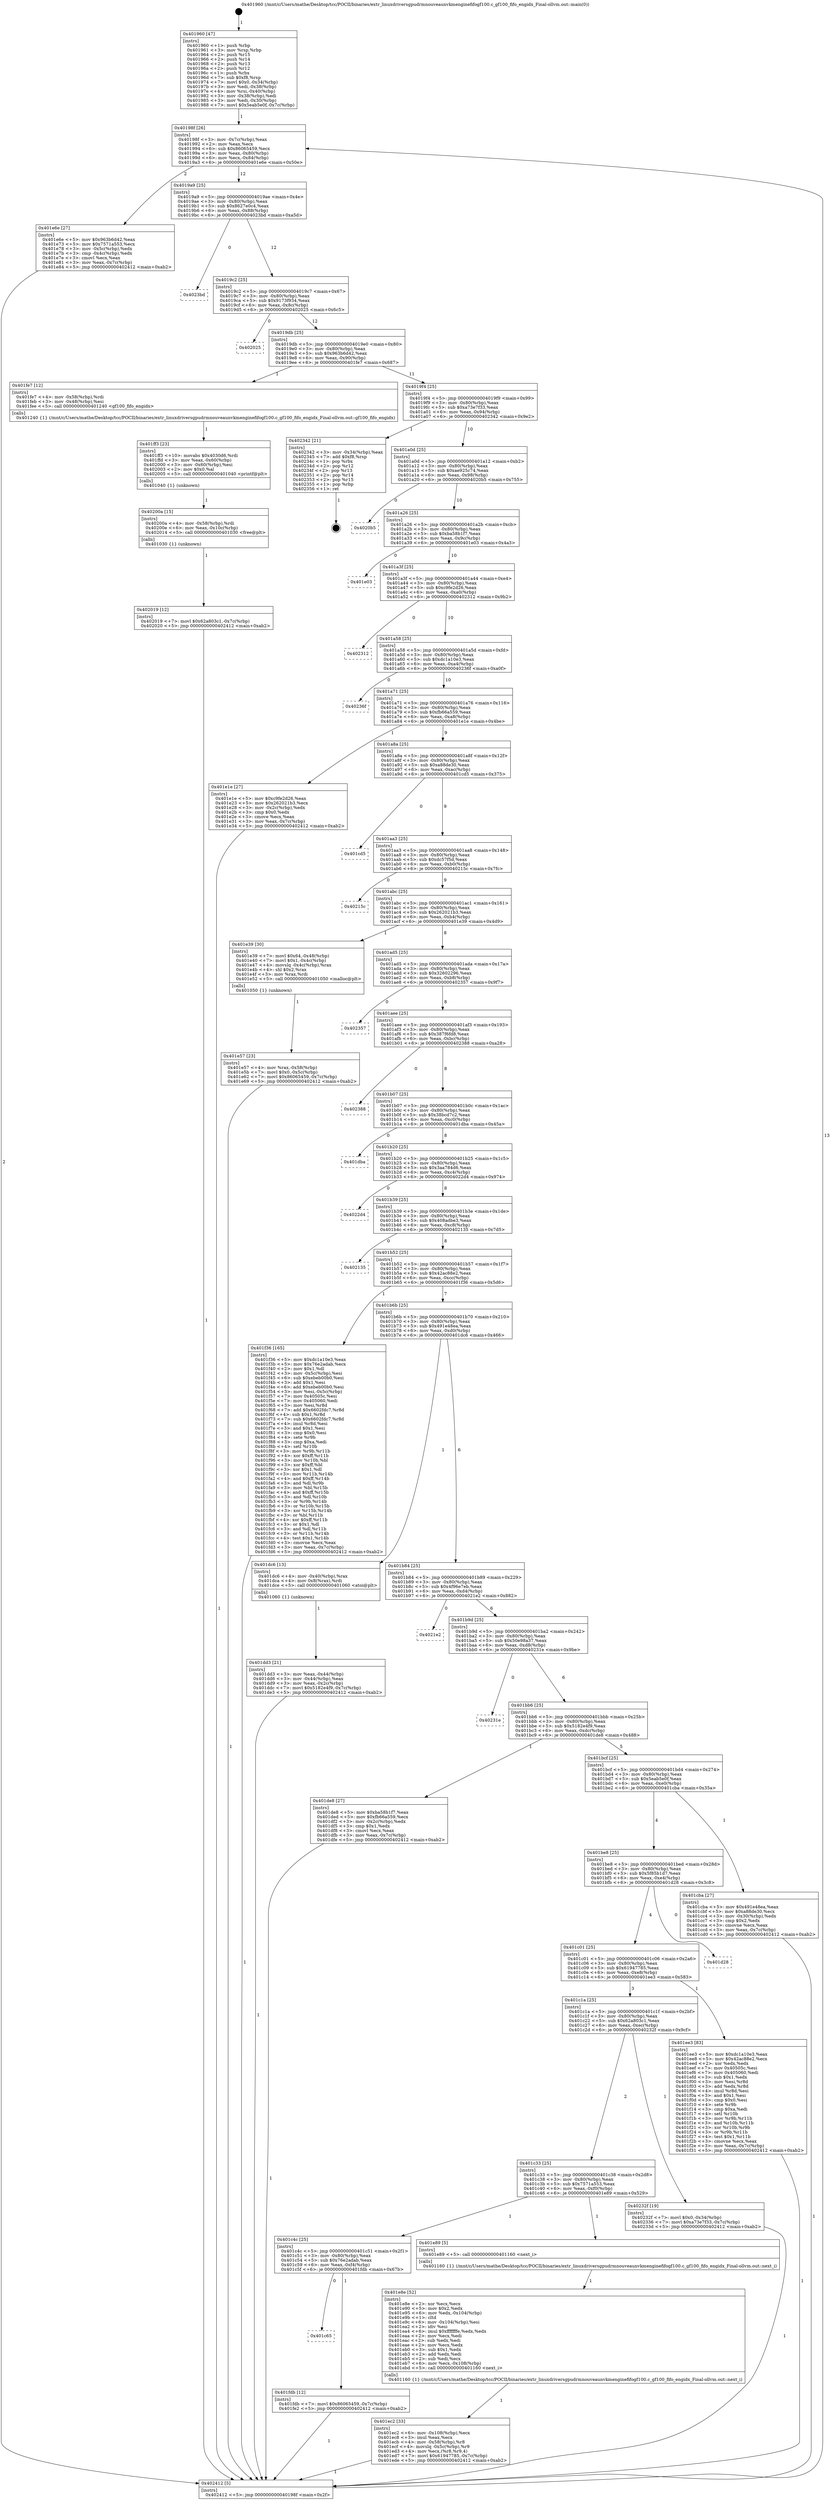 digraph "0x401960" {
  label = "0x401960 (/mnt/c/Users/mathe/Desktop/tcc/POCII/binaries/extr_linuxdriversgpudrmnouveaunvkmenginefifogf100.c_gf100_fifo_engidx_Final-ollvm.out::main(0))"
  labelloc = "t"
  node[shape=record]

  Entry [label="",width=0.3,height=0.3,shape=circle,fillcolor=black,style=filled]
  "0x40198f" [label="{
     0x40198f [26]\l
     | [instrs]\l
     &nbsp;&nbsp;0x40198f \<+3\>: mov -0x7c(%rbp),%eax\l
     &nbsp;&nbsp;0x401992 \<+2\>: mov %eax,%ecx\l
     &nbsp;&nbsp;0x401994 \<+6\>: sub $0x86065459,%ecx\l
     &nbsp;&nbsp;0x40199a \<+3\>: mov %eax,-0x80(%rbp)\l
     &nbsp;&nbsp;0x40199d \<+6\>: mov %ecx,-0x84(%rbp)\l
     &nbsp;&nbsp;0x4019a3 \<+6\>: je 0000000000401e6e \<main+0x50e\>\l
  }"]
  "0x401e6e" [label="{
     0x401e6e [27]\l
     | [instrs]\l
     &nbsp;&nbsp;0x401e6e \<+5\>: mov $0x963b6d42,%eax\l
     &nbsp;&nbsp;0x401e73 \<+5\>: mov $0x7571a553,%ecx\l
     &nbsp;&nbsp;0x401e78 \<+3\>: mov -0x5c(%rbp),%edx\l
     &nbsp;&nbsp;0x401e7b \<+3\>: cmp -0x4c(%rbp),%edx\l
     &nbsp;&nbsp;0x401e7e \<+3\>: cmovl %ecx,%eax\l
     &nbsp;&nbsp;0x401e81 \<+3\>: mov %eax,-0x7c(%rbp)\l
     &nbsp;&nbsp;0x401e84 \<+5\>: jmp 0000000000402412 \<main+0xab2\>\l
  }"]
  "0x4019a9" [label="{
     0x4019a9 [25]\l
     | [instrs]\l
     &nbsp;&nbsp;0x4019a9 \<+5\>: jmp 00000000004019ae \<main+0x4e\>\l
     &nbsp;&nbsp;0x4019ae \<+3\>: mov -0x80(%rbp),%eax\l
     &nbsp;&nbsp;0x4019b1 \<+5\>: sub $0x8627e0c4,%eax\l
     &nbsp;&nbsp;0x4019b6 \<+6\>: mov %eax,-0x88(%rbp)\l
     &nbsp;&nbsp;0x4019bc \<+6\>: je 00000000004023bd \<main+0xa5d\>\l
  }"]
  Exit [label="",width=0.3,height=0.3,shape=circle,fillcolor=black,style=filled,peripheries=2]
  "0x4023bd" [label="{
     0x4023bd\l
  }", style=dashed]
  "0x4019c2" [label="{
     0x4019c2 [25]\l
     | [instrs]\l
     &nbsp;&nbsp;0x4019c2 \<+5\>: jmp 00000000004019c7 \<main+0x67\>\l
     &nbsp;&nbsp;0x4019c7 \<+3\>: mov -0x80(%rbp),%eax\l
     &nbsp;&nbsp;0x4019ca \<+5\>: sub $0x9173f934,%eax\l
     &nbsp;&nbsp;0x4019cf \<+6\>: mov %eax,-0x8c(%rbp)\l
     &nbsp;&nbsp;0x4019d5 \<+6\>: je 0000000000402025 \<main+0x6c5\>\l
  }"]
  "0x402019" [label="{
     0x402019 [12]\l
     | [instrs]\l
     &nbsp;&nbsp;0x402019 \<+7\>: movl $0x62a803c1,-0x7c(%rbp)\l
     &nbsp;&nbsp;0x402020 \<+5\>: jmp 0000000000402412 \<main+0xab2\>\l
  }"]
  "0x402025" [label="{
     0x402025\l
  }", style=dashed]
  "0x4019db" [label="{
     0x4019db [25]\l
     | [instrs]\l
     &nbsp;&nbsp;0x4019db \<+5\>: jmp 00000000004019e0 \<main+0x80\>\l
     &nbsp;&nbsp;0x4019e0 \<+3\>: mov -0x80(%rbp),%eax\l
     &nbsp;&nbsp;0x4019e3 \<+5\>: sub $0x963b6d42,%eax\l
     &nbsp;&nbsp;0x4019e8 \<+6\>: mov %eax,-0x90(%rbp)\l
     &nbsp;&nbsp;0x4019ee \<+6\>: je 0000000000401fe7 \<main+0x687\>\l
  }"]
  "0x40200a" [label="{
     0x40200a [15]\l
     | [instrs]\l
     &nbsp;&nbsp;0x40200a \<+4\>: mov -0x58(%rbp),%rdi\l
     &nbsp;&nbsp;0x40200e \<+6\>: mov %eax,-0x10c(%rbp)\l
     &nbsp;&nbsp;0x402014 \<+5\>: call 0000000000401030 \<free@plt\>\l
     | [calls]\l
     &nbsp;&nbsp;0x401030 \{1\} (unknown)\l
  }"]
  "0x401fe7" [label="{
     0x401fe7 [12]\l
     | [instrs]\l
     &nbsp;&nbsp;0x401fe7 \<+4\>: mov -0x58(%rbp),%rdi\l
     &nbsp;&nbsp;0x401feb \<+3\>: mov -0x48(%rbp),%esi\l
     &nbsp;&nbsp;0x401fee \<+5\>: call 0000000000401240 \<gf100_fifo_engidx\>\l
     | [calls]\l
     &nbsp;&nbsp;0x401240 \{1\} (/mnt/c/Users/mathe/Desktop/tcc/POCII/binaries/extr_linuxdriversgpudrmnouveaunvkmenginefifogf100.c_gf100_fifo_engidx_Final-ollvm.out::gf100_fifo_engidx)\l
  }"]
  "0x4019f4" [label="{
     0x4019f4 [25]\l
     | [instrs]\l
     &nbsp;&nbsp;0x4019f4 \<+5\>: jmp 00000000004019f9 \<main+0x99\>\l
     &nbsp;&nbsp;0x4019f9 \<+3\>: mov -0x80(%rbp),%eax\l
     &nbsp;&nbsp;0x4019fc \<+5\>: sub $0xa73e7f33,%eax\l
     &nbsp;&nbsp;0x401a01 \<+6\>: mov %eax,-0x94(%rbp)\l
     &nbsp;&nbsp;0x401a07 \<+6\>: je 0000000000402342 \<main+0x9e2\>\l
  }"]
  "0x401ff3" [label="{
     0x401ff3 [23]\l
     | [instrs]\l
     &nbsp;&nbsp;0x401ff3 \<+10\>: movabs $0x4030d6,%rdi\l
     &nbsp;&nbsp;0x401ffd \<+3\>: mov %eax,-0x60(%rbp)\l
     &nbsp;&nbsp;0x402000 \<+3\>: mov -0x60(%rbp),%esi\l
     &nbsp;&nbsp;0x402003 \<+2\>: mov $0x0,%al\l
     &nbsp;&nbsp;0x402005 \<+5\>: call 0000000000401040 \<printf@plt\>\l
     | [calls]\l
     &nbsp;&nbsp;0x401040 \{1\} (unknown)\l
  }"]
  "0x402342" [label="{
     0x402342 [21]\l
     | [instrs]\l
     &nbsp;&nbsp;0x402342 \<+3\>: mov -0x34(%rbp),%eax\l
     &nbsp;&nbsp;0x402345 \<+7\>: add $0xf8,%rsp\l
     &nbsp;&nbsp;0x40234c \<+1\>: pop %rbx\l
     &nbsp;&nbsp;0x40234d \<+2\>: pop %r12\l
     &nbsp;&nbsp;0x40234f \<+2\>: pop %r13\l
     &nbsp;&nbsp;0x402351 \<+2\>: pop %r14\l
     &nbsp;&nbsp;0x402353 \<+2\>: pop %r15\l
     &nbsp;&nbsp;0x402355 \<+1\>: pop %rbp\l
     &nbsp;&nbsp;0x402356 \<+1\>: ret\l
  }"]
  "0x401a0d" [label="{
     0x401a0d [25]\l
     | [instrs]\l
     &nbsp;&nbsp;0x401a0d \<+5\>: jmp 0000000000401a12 \<main+0xb2\>\l
     &nbsp;&nbsp;0x401a12 \<+3\>: mov -0x80(%rbp),%eax\l
     &nbsp;&nbsp;0x401a15 \<+5\>: sub $0xae925c74,%eax\l
     &nbsp;&nbsp;0x401a1a \<+6\>: mov %eax,-0x98(%rbp)\l
     &nbsp;&nbsp;0x401a20 \<+6\>: je 00000000004020b5 \<main+0x755\>\l
  }"]
  "0x401c65" [label="{
     0x401c65\l
  }", style=dashed]
  "0x4020b5" [label="{
     0x4020b5\l
  }", style=dashed]
  "0x401a26" [label="{
     0x401a26 [25]\l
     | [instrs]\l
     &nbsp;&nbsp;0x401a26 \<+5\>: jmp 0000000000401a2b \<main+0xcb\>\l
     &nbsp;&nbsp;0x401a2b \<+3\>: mov -0x80(%rbp),%eax\l
     &nbsp;&nbsp;0x401a2e \<+5\>: sub $0xba58b1f7,%eax\l
     &nbsp;&nbsp;0x401a33 \<+6\>: mov %eax,-0x9c(%rbp)\l
     &nbsp;&nbsp;0x401a39 \<+6\>: je 0000000000401e03 \<main+0x4a3\>\l
  }"]
  "0x401fdb" [label="{
     0x401fdb [12]\l
     | [instrs]\l
     &nbsp;&nbsp;0x401fdb \<+7\>: movl $0x86065459,-0x7c(%rbp)\l
     &nbsp;&nbsp;0x401fe2 \<+5\>: jmp 0000000000402412 \<main+0xab2\>\l
  }"]
  "0x401e03" [label="{
     0x401e03\l
  }", style=dashed]
  "0x401a3f" [label="{
     0x401a3f [25]\l
     | [instrs]\l
     &nbsp;&nbsp;0x401a3f \<+5\>: jmp 0000000000401a44 \<main+0xe4\>\l
     &nbsp;&nbsp;0x401a44 \<+3\>: mov -0x80(%rbp),%eax\l
     &nbsp;&nbsp;0x401a47 \<+5\>: sub $0xc9fe2d26,%eax\l
     &nbsp;&nbsp;0x401a4c \<+6\>: mov %eax,-0xa0(%rbp)\l
     &nbsp;&nbsp;0x401a52 \<+6\>: je 0000000000402312 \<main+0x9b2\>\l
  }"]
  "0x401ec2" [label="{
     0x401ec2 [33]\l
     | [instrs]\l
     &nbsp;&nbsp;0x401ec2 \<+6\>: mov -0x108(%rbp),%ecx\l
     &nbsp;&nbsp;0x401ec8 \<+3\>: imul %eax,%ecx\l
     &nbsp;&nbsp;0x401ecb \<+4\>: mov -0x58(%rbp),%r8\l
     &nbsp;&nbsp;0x401ecf \<+4\>: movslq -0x5c(%rbp),%r9\l
     &nbsp;&nbsp;0x401ed3 \<+4\>: mov %ecx,(%r8,%r9,4)\l
     &nbsp;&nbsp;0x401ed7 \<+7\>: movl $0x61947785,-0x7c(%rbp)\l
     &nbsp;&nbsp;0x401ede \<+5\>: jmp 0000000000402412 \<main+0xab2\>\l
  }"]
  "0x402312" [label="{
     0x402312\l
  }", style=dashed]
  "0x401a58" [label="{
     0x401a58 [25]\l
     | [instrs]\l
     &nbsp;&nbsp;0x401a58 \<+5\>: jmp 0000000000401a5d \<main+0xfd\>\l
     &nbsp;&nbsp;0x401a5d \<+3\>: mov -0x80(%rbp),%eax\l
     &nbsp;&nbsp;0x401a60 \<+5\>: sub $0xdc1a10e3,%eax\l
     &nbsp;&nbsp;0x401a65 \<+6\>: mov %eax,-0xa4(%rbp)\l
     &nbsp;&nbsp;0x401a6b \<+6\>: je 000000000040236f \<main+0xa0f\>\l
  }"]
  "0x401e8e" [label="{
     0x401e8e [52]\l
     | [instrs]\l
     &nbsp;&nbsp;0x401e8e \<+2\>: xor %ecx,%ecx\l
     &nbsp;&nbsp;0x401e90 \<+5\>: mov $0x2,%edx\l
     &nbsp;&nbsp;0x401e95 \<+6\>: mov %edx,-0x104(%rbp)\l
     &nbsp;&nbsp;0x401e9b \<+1\>: cltd\l
     &nbsp;&nbsp;0x401e9c \<+6\>: mov -0x104(%rbp),%esi\l
     &nbsp;&nbsp;0x401ea2 \<+2\>: idiv %esi\l
     &nbsp;&nbsp;0x401ea4 \<+6\>: imul $0xfffffffe,%edx,%edx\l
     &nbsp;&nbsp;0x401eaa \<+2\>: mov %ecx,%edi\l
     &nbsp;&nbsp;0x401eac \<+2\>: sub %edx,%edi\l
     &nbsp;&nbsp;0x401eae \<+2\>: mov %ecx,%edx\l
     &nbsp;&nbsp;0x401eb0 \<+3\>: sub $0x1,%edx\l
     &nbsp;&nbsp;0x401eb3 \<+2\>: add %edx,%edi\l
     &nbsp;&nbsp;0x401eb5 \<+2\>: sub %edi,%ecx\l
     &nbsp;&nbsp;0x401eb7 \<+6\>: mov %ecx,-0x108(%rbp)\l
     &nbsp;&nbsp;0x401ebd \<+5\>: call 0000000000401160 \<next_i\>\l
     | [calls]\l
     &nbsp;&nbsp;0x401160 \{1\} (/mnt/c/Users/mathe/Desktop/tcc/POCII/binaries/extr_linuxdriversgpudrmnouveaunvkmenginefifogf100.c_gf100_fifo_engidx_Final-ollvm.out::next_i)\l
  }"]
  "0x40236f" [label="{
     0x40236f\l
  }", style=dashed]
  "0x401a71" [label="{
     0x401a71 [25]\l
     | [instrs]\l
     &nbsp;&nbsp;0x401a71 \<+5\>: jmp 0000000000401a76 \<main+0x116\>\l
     &nbsp;&nbsp;0x401a76 \<+3\>: mov -0x80(%rbp),%eax\l
     &nbsp;&nbsp;0x401a79 \<+5\>: sub $0xfb66a559,%eax\l
     &nbsp;&nbsp;0x401a7e \<+6\>: mov %eax,-0xa8(%rbp)\l
     &nbsp;&nbsp;0x401a84 \<+6\>: je 0000000000401e1e \<main+0x4be\>\l
  }"]
  "0x401c4c" [label="{
     0x401c4c [25]\l
     | [instrs]\l
     &nbsp;&nbsp;0x401c4c \<+5\>: jmp 0000000000401c51 \<main+0x2f1\>\l
     &nbsp;&nbsp;0x401c51 \<+3\>: mov -0x80(%rbp),%eax\l
     &nbsp;&nbsp;0x401c54 \<+5\>: sub $0x76e2adab,%eax\l
     &nbsp;&nbsp;0x401c59 \<+6\>: mov %eax,-0xf4(%rbp)\l
     &nbsp;&nbsp;0x401c5f \<+6\>: je 0000000000401fdb \<main+0x67b\>\l
  }"]
  "0x401e1e" [label="{
     0x401e1e [27]\l
     | [instrs]\l
     &nbsp;&nbsp;0x401e1e \<+5\>: mov $0xc9fe2d26,%eax\l
     &nbsp;&nbsp;0x401e23 \<+5\>: mov $0x262021b3,%ecx\l
     &nbsp;&nbsp;0x401e28 \<+3\>: mov -0x2c(%rbp),%edx\l
     &nbsp;&nbsp;0x401e2b \<+3\>: cmp $0x0,%edx\l
     &nbsp;&nbsp;0x401e2e \<+3\>: cmove %ecx,%eax\l
     &nbsp;&nbsp;0x401e31 \<+3\>: mov %eax,-0x7c(%rbp)\l
     &nbsp;&nbsp;0x401e34 \<+5\>: jmp 0000000000402412 \<main+0xab2\>\l
  }"]
  "0x401a8a" [label="{
     0x401a8a [25]\l
     | [instrs]\l
     &nbsp;&nbsp;0x401a8a \<+5\>: jmp 0000000000401a8f \<main+0x12f\>\l
     &nbsp;&nbsp;0x401a8f \<+3\>: mov -0x80(%rbp),%eax\l
     &nbsp;&nbsp;0x401a92 \<+5\>: sub $0xa88de30,%eax\l
     &nbsp;&nbsp;0x401a97 \<+6\>: mov %eax,-0xac(%rbp)\l
     &nbsp;&nbsp;0x401a9d \<+6\>: je 0000000000401cd5 \<main+0x375\>\l
  }"]
  "0x401e89" [label="{
     0x401e89 [5]\l
     | [instrs]\l
     &nbsp;&nbsp;0x401e89 \<+5\>: call 0000000000401160 \<next_i\>\l
     | [calls]\l
     &nbsp;&nbsp;0x401160 \{1\} (/mnt/c/Users/mathe/Desktop/tcc/POCII/binaries/extr_linuxdriversgpudrmnouveaunvkmenginefifogf100.c_gf100_fifo_engidx_Final-ollvm.out::next_i)\l
  }"]
  "0x401cd5" [label="{
     0x401cd5\l
  }", style=dashed]
  "0x401aa3" [label="{
     0x401aa3 [25]\l
     | [instrs]\l
     &nbsp;&nbsp;0x401aa3 \<+5\>: jmp 0000000000401aa8 \<main+0x148\>\l
     &nbsp;&nbsp;0x401aa8 \<+3\>: mov -0x80(%rbp),%eax\l
     &nbsp;&nbsp;0x401aab \<+5\>: sub $0xdc57f5d,%eax\l
     &nbsp;&nbsp;0x401ab0 \<+6\>: mov %eax,-0xb0(%rbp)\l
     &nbsp;&nbsp;0x401ab6 \<+6\>: je 000000000040215c \<main+0x7fc\>\l
  }"]
  "0x401c33" [label="{
     0x401c33 [25]\l
     | [instrs]\l
     &nbsp;&nbsp;0x401c33 \<+5\>: jmp 0000000000401c38 \<main+0x2d8\>\l
     &nbsp;&nbsp;0x401c38 \<+3\>: mov -0x80(%rbp),%eax\l
     &nbsp;&nbsp;0x401c3b \<+5\>: sub $0x7571a553,%eax\l
     &nbsp;&nbsp;0x401c40 \<+6\>: mov %eax,-0xf0(%rbp)\l
     &nbsp;&nbsp;0x401c46 \<+6\>: je 0000000000401e89 \<main+0x529\>\l
  }"]
  "0x40215c" [label="{
     0x40215c\l
  }", style=dashed]
  "0x401abc" [label="{
     0x401abc [25]\l
     | [instrs]\l
     &nbsp;&nbsp;0x401abc \<+5\>: jmp 0000000000401ac1 \<main+0x161\>\l
     &nbsp;&nbsp;0x401ac1 \<+3\>: mov -0x80(%rbp),%eax\l
     &nbsp;&nbsp;0x401ac4 \<+5\>: sub $0x262021b3,%eax\l
     &nbsp;&nbsp;0x401ac9 \<+6\>: mov %eax,-0xb4(%rbp)\l
     &nbsp;&nbsp;0x401acf \<+6\>: je 0000000000401e39 \<main+0x4d9\>\l
  }"]
  "0x40232f" [label="{
     0x40232f [19]\l
     | [instrs]\l
     &nbsp;&nbsp;0x40232f \<+7\>: movl $0x0,-0x34(%rbp)\l
     &nbsp;&nbsp;0x402336 \<+7\>: movl $0xa73e7f33,-0x7c(%rbp)\l
     &nbsp;&nbsp;0x40233d \<+5\>: jmp 0000000000402412 \<main+0xab2\>\l
  }"]
  "0x401e39" [label="{
     0x401e39 [30]\l
     | [instrs]\l
     &nbsp;&nbsp;0x401e39 \<+7\>: movl $0x64,-0x48(%rbp)\l
     &nbsp;&nbsp;0x401e40 \<+7\>: movl $0x1,-0x4c(%rbp)\l
     &nbsp;&nbsp;0x401e47 \<+4\>: movslq -0x4c(%rbp),%rax\l
     &nbsp;&nbsp;0x401e4b \<+4\>: shl $0x2,%rax\l
     &nbsp;&nbsp;0x401e4f \<+3\>: mov %rax,%rdi\l
     &nbsp;&nbsp;0x401e52 \<+5\>: call 0000000000401050 \<malloc@plt\>\l
     | [calls]\l
     &nbsp;&nbsp;0x401050 \{1\} (unknown)\l
  }"]
  "0x401ad5" [label="{
     0x401ad5 [25]\l
     | [instrs]\l
     &nbsp;&nbsp;0x401ad5 \<+5\>: jmp 0000000000401ada \<main+0x17a\>\l
     &nbsp;&nbsp;0x401ada \<+3\>: mov -0x80(%rbp),%eax\l
     &nbsp;&nbsp;0x401add \<+5\>: sub $0x32602296,%eax\l
     &nbsp;&nbsp;0x401ae2 \<+6\>: mov %eax,-0xb8(%rbp)\l
     &nbsp;&nbsp;0x401ae8 \<+6\>: je 0000000000402357 \<main+0x9f7\>\l
  }"]
  "0x401c1a" [label="{
     0x401c1a [25]\l
     | [instrs]\l
     &nbsp;&nbsp;0x401c1a \<+5\>: jmp 0000000000401c1f \<main+0x2bf\>\l
     &nbsp;&nbsp;0x401c1f \<+3\>: mov -0x80(%rbp),%eax\l
     &nbsp;&nbsp;0x401c22 \<+5\>: sub $0x62a803c1,%eax\l
     &nbsp;&nbsp;0x401c27 \<+6\>: mov %eax,-0xec(%rbp)\l
     &nbsp;&nbsp;0x401c2d \<+6\>: je 000000000040232f \<main+0x9cf\>\l
  }"]
  "0x402357" [label="{
     0x402357\l
  }", style=dashed]
  "0x401aee" [label="{
     0x401aee [25]\l
     | [instrs]\l
     &nbsp;&nbsp;0x401aee \<+5\>: jmp 0000000000401af3 \<main+0x193\>\l
     &nbsp;&nbsp;0x401af3 \<+3\>: mov -0x80(%rbp),%eax\l
     &nbsp;&nbsp;0x401af6 \<+5\>: sub $0x387f6fd8,%eax\l
     &nbsp;&nbsp;0x401afb \<+6\>: mov %eax,-0xbc(%rbp)\l
     &nbsp;&nbsp;0x401b01 \<+6\>: je 0000000000402388 \<main+0xa28\>\l
  }"]
  "0x401ee3" [label="{
     0x401ee3 [83]\l
     | [instrs]\l
     &nbsp;&nbsp;0x401ee3 \<+5\>: mov $0xdc1a10e3,%eax\l
     &nbsp;&nbsp;0x401ee8 \<+5\>: mov $0x42ac88e2,%ecx\l
     &nbsp;&nbsp;0x401eed \<+2\>: xor %edx,%edx\l
     &nbsp;&nbsp;0x401eef \<+7\>: mov 0x40505c,%esi\l
     &nbsp;&nbsp;0x401ef6 \<+7\>: mov 0x405060,%edi\l
     &nbsp;&nbsp;0x401efd \<+3\>: sub $0x1,%edx\l
     &nbsp;&nbsp;0x401f00 \<+3\>: mov %esi,%r8d\l
     &nbsp;&nbsp;0x401f03 \<+3\>: add %edx,%r8d\l
     &nbsp;&nbsp;0x401f06 \<+4\>: imul %r8d,%esi\l
     &nbsp;&nbsp;0x401f0a \<+3\>: and $0x1,%esi\l
     &nbsp;&nbsp;0x401f0d \<+3\>: cmp $0x0,%esi\l
     &nbsp;&nbsp;0x401f10 \<+4\>: sete %r9b\l
     &nbsp;&nbsp;0x401f14 \<+3\>: cmp $0xa,%edi\l
     &nbsp;&nbsp;0x401f17 \<+4\>: setl %r10b\l
     &nbsp;&nbsp;0x401f1b \<+3\>: mov %r9b,%r11b\l
     &nbsp;&nbsp;0x401f1e \<+3\>: and %r10b,%r11b\l
     &nbsp;&nbsp;0x401f21 \<+3\>: xor %r10b,%r9b\l
     &nbsp;&nbsp;0x401f24 \<+3\>: or %r9b,%r11b\l
     &nbsp;&nbsp;0x401f27 \<+4\>: test $0x1,%r11b\l
     &nbsp;&nbsp;0x401f2b \<+3\>: cmovne %ecx,%eax\l
     &nbsp;&nbsp;0x401f2e \<+3\>: mov %eax,-0x7c(%rbp)\l
     &nbsp;&nbsp;0x401f31 \<+5\>: jmp 0000000000402412 \<main+0xab2\>\l
  }"]
  "0x402388" [label="{
     0x402388\l
  }", style=dashed]
  "0x401b07" [label="{
     0x401b07 [25]\l
     | [instrs]\l
     &nbsp;&nbsp;0x401b07 \<+5\>: jmp 0000000000401b0c \<main+0x1ac\>\l
     &nbsp;&nbsp;0x401b0c \<+3\>: mov -0x80(%rbp),%eax\l
     &nbsp;&nbsp;0x401b0f \<+5\>: sub $0x38bcd7c2,%eax\l
     &nbsp;&nbsp;0x401b14 \<+6\>: mov %eax,-0xc0(%rbp)\l
     &nbsp;&nbsp;0x401b1a \<+6\>: je 0000000000401dba \<main+0x45a\>\l
  }"]
  "0x401c01" [label="{
     0x401c01 [25]\l
     | [instrs]\l
     &nbsp;&nbsp;0x401c01 \<+5\>: jmp 0000000000401c06 \<main+0x2a6\>\l
     &nbsp;&nbsp;0x401c06 \<+3\>: mov -0x80(%rbp),%eax\l
     &nbsp;&nbsp;0x401c09 \<+5\>: sub $0x61947785,%eax\l
     &nbsp;&nbsp;0x401c0e \<+6\>: mov %eax,-0xe8(%rbp)\l
     &nbsp;&nbsp;0x401c14 \<+6\>: je 0000000000401ee3 \<main+0x583\>\l
  }"]
  "0x401dba" [label="{
     0x401dba\l
  }", style=dashed]
  "0x401b20" [label="{
     0x401b20 [25]\l
     | [instrs]\l
     &nbsp;&nbsp;0x401b20 \<+5\>: jmp 0000000000401b25 \<main+0x1c5\>\l
     &nbsp;&nbsp;0x401b25 \<+3\>: mov -0x80(%rbp),%eax\l
     &nbsp;&nbsp;0x401b28 \<+5\>: sub $0x3aa784d6,%eax\l
     &nbsp;&nbsp;0x401b2d \<+6\>: mov %eax,-0xc4(%rbp)\l
     &nbsp;&nbsp;0x401b33 \<+6\>: je 00000000004022d4 \<main+0x974\>\l
  }"]
  "0x401d28" [label="{
     0x401d28\l
  }", style=dashed]
  "0x4022d4" [label="{
     0x4022d4\l
  }", style=dashed]
  "0x401b39" [label="{
     0x401b39 [25]\l
     | [instrs]\l
     &nbsp;&nbsp;0x401b39 \<+5\>: jmp 0000000000401b3e \<main+0x1de\>\l
     &nbsp;&nbsp;0x401b3e \<+3\>: mov -0x80(%rbp),%eax\l
     &nbsp;&nbsp;0x401b41 \<+5\>: sub $0x408adbe3,%eax\l
     &nbsp;&nbsp;0x401b46 \<+6\>: mov %eax,-0xc8(%rbp)\l
     &nbsp;&nbsp;0x401b4c \<+6\>: je 0000000000402135 \<main+0x7d5\>\l
  }"]
  "0x401e57" [label="{
     0x401e57 [23]\l
     | [instrs]\l
     &nbsp;&nbsp;0x401e57 \<+4\>: mov %rax,-0x58(%rbp)\l
     &nbsp;&nbsp;0x401e5b \<+7\>: movl $0x0,-0x5c(%rbp)\l
     &nbsp;&nbsp;0x401e62 \<+7\>: movl $0x86065459,-0x7c(%rbp)\l
     &nbsp;&nbsp;0x401e69 \<+5\>: jmp 0000000000402412 \<main+0xab2\>\l
  }"]
  "0x402135" [label="{
     0x402135\l
  }", style=dashed]
  "0x401b52" [label="{
     0x401b52 [25]\l
     | [instrs]\l
     &nbsp;&nbsp;0x401b52 \<+5\>: jmp 0000000000401b57 \<main+0x1f7\>\l
     &nbsp;&nbsp;0x401b57 \<+3\>: mov -0x80(%rbp),%eax\l
     &nbsp;&nbsp;0x401b5a \<+5\>: sub $0x42ac88e2,%eax\l
     &nbsp;&nbsp;0x401b5f \<+6\>: mov %eax,-0xcc(%rbp)\l
     &nbsp;&nbsp;0x401b65 \<+6\>: je 0000000000401f36 \<main+0x5d6\>\l
  }"]
  "0x401dd3" [label="{
     0x401dd3 [21]\l
     | [instrs]\l
     &nbsp;&nbsp;0x401dd3 \<+3\>: mov %eax,-0x44(%rbp)\l
     &nbsp;&nbsp;0x401dd6 \<+3\>: mov -0x44(%rbp),%eax\l
     &nbsp;&nbsp;0x401dd9 \<+3\>: mov %eax,-0x2c(%rbp)\l
     &nbsp;&nbsp;0x401ddc \<+7\>: movl $0x5182e4f9,-0x7c(%rbp)\l
     &nbsp;&nbsp;0x401de3 \<+5\>: jmp 0000000000402412 \<main+0xab2\>\l
  }"]
  "0x401f36" [label="{
     0x401f36 [165]\l
     | [instrs]\l
     &nbsp;&nbsp;0x401f36 \<+5\>: mov $0xdc1a10e3,%eax\l
     &nbsp;&nbsp;0x401f3b \<+5\>: mov $0x76e2adab,%ecx\l
     &nbsp;&nbsp;0x401f40 \<+2\>: mov $0x1,%dl\l
     &nbsp;&nbsp;0x401f42 \<+3\>: mov -0x5c(%rbp),%esi\l
     &nbsp;&nbsp;0x401f45 \<+6\>: sub $0xebeb00b0,%esi\l
     &nbsp;&nbsp;0x401f4b \<+3\>: add $0x1,%esi\l
     &nbsp;&nbsp;0x401f4e \<+6\>: add $0xebeb00b0,%esi\l
     &nbsp;&nbsp;0x401f54 \<+3\>: mov %esi,-0x5c(%rbp)\l
     &nbsp;&nbsp;0x401f57 \<+7\>: mov 0x40505c,%esi\l
     &nbsp;&nbsp;0x401f5e \<+7\>: mov 0x405060,%edi\l
     &nbsp;&nbsp;0x401f65 \<+3\>: mov %esi,%r8d\l
     &nbsp;&nbsp;0x401f68 \<+7\>: add $0x6602fdc7,%r8d\l
     &nbsp;&nbsp;0x401f6f \<+4\>: sub $0x1,%r8d\l
     &nbsp;&nbsp;0x401f73 \<+7\>: sub $0x6602fdc7,%r8d\l
     &nbsp;&nbsp;0x401f7a \<+4\>: imul %r8d,%esi\l
     &nbsp;&nbsp;0x401f7e \<+3\>: and $0x1,%esi\l
     &nbsp;&nbsp;0x401f81 \<+3\>: cmp $0x0,%esi\l
     &nbsp;&nbsp;0x401f84 \<+4\>: sete %r9b\l
     &nbsp;&nbsp;0x401f88 \<+3\>: cmp $0xa,%edi\l
     &nbsp;&nbsp;0x401f8b \<+4\>: setl %r10b\l
     &nbsp;&nbsp;0x401f8f \<+3\>: mov %r9b,%r11b\l
     &nbsp;&nbsp;0x401f92 \<+4\>: xor $0xff,%r11b\l
     &nbsp;&nbsp;0x401f96 \<+3\>: mov %r10b,%bl\l
     &nbsp;&nbsp;0x401f99 \<+3\>: xor $0xff,%bl\l
     &nbsp;&nbsp;0x401f9c \<+3\>: xor $0x1,%dl\l
     &nbsp;&nbsp;0x401f9f \<+3\>: mov %r11b,%r14b\l
     &nbsp;&nbsp;0x401fa2 \<+4\>: and $0xff,%r14b\l
     &nbsp;&nbsp;0x401fa6 \<+3\>: and %dl,%r9b\l
     &nbsp;&nbsp;0x401fa9 \<+3\>: mov %bl,%r15b\l
     &nbsp;&nbsp;0x401fac \<+4\>: and $0xff,%r15b\l
     &nbsp;&nbsp;0x401fb0 \<+3\>: and %dl,%r10b\l
     &nbsp;&nbsp;0x401fb3 \<+3\>: or %r9b,%r14b\l
     &nbsp;&nbsp;0x401fb6 \<+3\>: or %r10b,%r15b\l
     &nbsp;&nbsp;0x401fb9 \<+3\>: xor %r15b,%r14b\l
     &nbsp;&nbsp;0x401fbc \<+3\>: or %bl,%r11b\l
     &nbsp;&nbsp;0x401fbf \<+4\>: xor $0xff,%r11b\l
     &nbsp;&nbsp;0x401fc3 \<+3\>: or $0x1,%dl\l
     &nbsp;&nbsp;0x401fc6 \<+3\>: and %dl,%r11b\l
     &nbsp;&nbsp;0x401fc9 \<+3\>: or %r11b,%r14b\l
     &nbsp;&nbsp;0x401fcc \<+4\>: test $0x1,%r14b\l
     &nbsp;&nbsp;0x401fd0 \<+3\>: cmovne %ecx,%eax\l
     &nbsp;&nbsp;0x401fd3 \<+3\>: mov %eax,-0x7c(%rbp)\l
     &nbsp;&nbsp;0x401fd6 \<+5\>: jmp 0000000000402412 \<main+0xab2\>\l
  }"]
  "0x401b6b" [label="{
     0x401b6b [25]\l
     | [instrs]\l
     &nbsp;&nbsp;0x401b6b \<+5\>: jmp 0000000000401b70 \<main+0x210\>\l
     &nbsp;&nbsp;0x401b70 \<+3\>: mov -0x80(%rbp),%eax\l
     &nbsp;&nbsp;0x401b73 \<+5\>: sub $0x491e48ea,%eax\l
     &nbsp;&nbsp;0x401b78 \<+6\>: mov %eax,-0xd0(%rbp)\l
     &nbsp;&nbsp;0x401b7e \<+6\>: je 0000000000401dc6 \<main+0x466\>\l
  }"]
  "0x401960" [label="{
     0x401960 [47]\l
     | [instrs]\l
     &nbsp;&nbsp;0x401960 \<+1\>: push %rbp\l
     &nbsp;&nbsp;0x401961 \<+3\>: mov %rsp,%rbp\l
     &nbsp;&nbsp;0x401964 \<+2\>: push %r15\l
     &nbsp;&nbsp;0x401966 \<+2\>: push %r14\l
     &nbsp;&nbsp;0x401968 \<+2\>: push %r13\l
     &nbsp;&nbsp;0x40196a \<+2\>: push %r12\l
     &nbsp;&nbsp;0x40196c \<+1\>: push %rbx\l
     &nbsp;&nbsp;0x40196d \<+7\>: sub $0xf8,%rsp\l
     &nbsp;&nbsp;0x401974 \<+7\>: movl $0x0,-0x34(%rbp)\l
     &nbsp;&nbsp;0x40197b \<+3\>: mov %edi,-0x38(%rbp)\l
     &nbsp;&nbsp;0x40197e \<+4\>: mov %rsi,-0x40(%rbp)\l
     &nbsp;&nbsp;0x401982 \<+3\>: mov -0x38(%rbp),%edi\l
     &nbsp;&nbsp;0x401985 \<+3\>: mov %edi,-0x30(%rbp)\l
     &nbsp;&nbsp;0x401988 \<+7\>: movl $0x5eab5e0f,-0x7c(%rbp)\l
  }"]
  "0x401dc6" [label="{
     0x401dc6 [13]\l
     | [instrs]\l
     &nbsp;&nbsp;0x401dc6 \<+4\>: mov -0x40(%rbp),%rax\l
     &nbsp;&nbsp;0x401dca \<+4\>: mov 0x8(%rax),%rdi\l
     &nbsp;&nbsp;0x401dce \<+5\>: call 0000000000401060 \<atoi@plt\>\l
     | [calls]\l
     &nbsp;&nbsp;0x401060 \{1\} (unknown)\l
  }"]
  "0x401b84" [label="{
     0x401b84 [25]\l
     | [instrs]\l
     &nbsp;&nbsp;0x401b84 \<+5\>: jmp 0000000000401b89 \<main+0x229\>\l
     &nbsp;&nbsp;0x401b89 \<+3\>: mov -0x80(%rbp),%eax\l
     &nbsp;&nbsp;0x401b8c \<+5\>: sub $0x4f96e7eb,%eax\l
     &nbsp;&nbsp;0x401b91 \<+6\>: mov %eax,-0xd4(%rbp)\l
     &nbsp;&nbsp;0x401b97 \<+6\>: je 00000000004021e2 \<main+0x882\>\l
  }"]
  "0x402412" [label="{
     0x402412 [5]\l
     | [instrs]\l
     &nbsp;&nbsp;0x402412 \<+5\>: jmp 000000000040198f \<main+0x2f\>\l
  }"]
  "0x4021e2" [label="{
     0x4021e2\l
  }", style=dashed]
  "0x401b9d" [label="{
     0x401b9d [25]\l
     | [instrs]\l
     &nbsp;&nbsp;0x401b9d \<+5\>: jmp 0000000000401ba2 \<main+0x242\>\l
     &nbsp;&nbsp;0x401ba2 \<+3\>: mov -0x80(%rbp),%eax\l
     &nbsp;&nbsp;0x401ba5 \<+5\>: sub $0x50e98a37,%eax\l
     &nbsp;&nbsp;0x401baa \<+6\>: mov %eax,-0xd8(%rbp)\l
     &nbsp;&nbsp;0x401bb0 \<+6\>: je 000000000040231e \<main+0x9be\>\l
  }"]
  "0x401be8" [label="{
     0x401be8 [25]\l
     | [instrs]\l
     &nbsp;&nbsp;0x401be8 \<+5\>: jmp 0000000000401bed \<main+0x28d\>\l
     &nbsp;&nbsp;0x401bed \<+3\>: mov -0x80(%rbp),%eax\l
     &nbsp;&nbsp;0x401bf0 \<+5\>: sub $0x5f85b1d7,%eax\l
     &nbsp;&nbsp;0x401bf5 \<+6\>: mov %eax,-0xe4(%rbp)\l
     &nbsp;&nbsp;0x401bfb \<+6\>: je 0000000000401d28 \<main+0x3c8\>\l
  }"]
  "0x40231e" [label="{
     0x40231e\l
  }", style=dashed]
  "0x401bb6" [label="{
     0x401bb6 [25]\l
     | [instrs]\l
     &nbsp;&nbsp;0x401bb6 \<+5\>: jmp 0000000000401bbb \<main+0x25b\>\l
     &nbsp;&nbsp;0x401bbb \<+3\>: mov -0x80(%rbp),%eax\l
     &nbsp;&nbsp;0x401bbe \<+5\>: sub $0x5182e4f9,%eax\l
     &nbsp;&nbsp;0x401bc3 \<+6\>: mov %eax,-0xdc(%rbp)\l
     &nbsp;&nbsp;0x401bc9 \<+6\>: je 0000000000401de8 \<main+0x488\>\l
  }"]
  "0x401cba" [label="{
     0x401cba [27]\l
     | [instrs]\l
     &nbsp;&nbsp;0x401cba \<+5\>: mov $0x491e48ea,%eax\l
     &nbsp;&nbsp;0x401cbf \<+5\>: mov $0xa88de30,%ecx\l
     &nbsp;&nbsp;0x401cc4 \<+3\>: mov -0x30(%rbp),%edx\l
     &nbsp;&nbsp;0x401cc7 \<+3\>: cmp $0x2,%edx\l
     &nbsp;&nbsp;0x401cca \<+3\>: cmovne %ecx,%eax\l
     &nbsp;&nbsp;0x401ccd \<+3\>: mov %eax,-0x7c(%rbp)\l
     &nbsp;&nbsp;0x401cd0 \<+5\>: jmp 0000000000402412 \<main+0xab2\>\l
  }"]
  "0x401de8" [label="{
     0x401de8 [27]\l
     | [instrs]\l
     &nbsp;&nbsp;0x401de8 \<+5\>: mov $0xba58b1f7,%eax\l
     &nbsp;&nbsp;0x401ded \<+5\>: mov $0xfb66a559,%ecx\l
     &nbsp;&nbsp;0x401df2 \<+3\>: mov -0x2c(%rbp),%edx\l
     &nbsp;&nbsp;0x401df5 \<+3\>: cmp $0x1,%edx\l
     &nbsp;&nbsp;0x401df8 \<+3\>: cmovl %ecx,%eax\l
     &nbsp;&nbsp;0x401dfb \<+3\>: mov %eax,-0x7c(%rbp)\l
     &nbsp;&nbsp;0x401dfe \<+5\>: jmp 0000000000402412 \<main+0xab2\>\l
  }"]
  "0x401bcf" [label="{
     0x401bcf [25]\l
     | [instrs]\l
     &nbsp;&nbsp;0x401bcf \<+5\>: jmp 0000000000401bd4 \<main+0x274\>\l
     &nbsp;&nbsp;0x401bd4 \<+3\>: mov -0x80(%rbp),%eax\l
     &nbsp;&nbsp;0x401bd7 \<+5\>: sub $0x5eab5e0f,%eax\l
     &nbsp;&nbsp;0x401bdc \<+6\>: mov %eax,-0xe0(%rbp)\l
     &nbsp;&nbsp;0x401be2 \<+6\>: je 0000000000401cba \<main+0x35a\>\l
  }"]
  Entry -> "0x401960" [label=" 1"]
  "0x40198f" -> "0x401e6e" [label=" 2"]
  "0x40198f" -> "0x4019a9" [label=" 12"]
  "0x402342" -> Exit [label=" 1"]
  "0x4019a9" -> "0x4023bd" [label=" 0"]
  "0x4019a9" -> "0x4019c2" [label=" 12"]
  "0x40232f" -> "0x402412" [label=" 1"]
  "0x4019c2" -> "0x402025" [label=" 0"]
  "0x4019c2" -> "0x4019db" [label=" 12"]
  "0x402019" -> "0x402412" [label=" 1"]
  "0x4019db" -> "0x401fe7" [label=" 1"]
  "0x4019db" -> "0x4019f4" [label=" 11"]
  "0x40200a" -> "0x402019" [label=" 1"]
  "0x4019f4" -> "0x402342" [label=" 1"]
  "0x4019f4" -> "0x401a0d" [label=" 10"]
  "0x401ff3" -> "0x40200a" [label=" 1"]
  "0x401a0d" -> "0x4020b5" [label=" 0"]
  "0x401a0d" -> "0x401a26" [label=" 10"]
  "0x401fe7" -> "0x401ff3" [label=" 1"]
  "0x401a26" -> "0x401e03" [label=" 0"]
  "0x401a26" -> "0x401a3f" [label=" 10"]
  "0x401fdb" -> "0x402412" [label=" 1"]
  "0x401a3f" -> "0x402312" [label=" 0"]
  "0x401a3f" -> "0x401a58" [label=" 10"]
  "0x401c4c" -> "0x401fdb" [label=" 1"]
  "0x401a58" -> "0x40236f" [label=" 0"]
  "0x401a58" -> "0x401a71" [label=" 10"]
  "0x401c4c" -> "0x401c65" [label=" 0"]
  "0x401a71" -> "0x401e1e" [label=" 1"]
  "0x401a71" -> "0x401a8a" [label=" 9"]
  "0x401f36" -> "0x402412" [label=" 1"]
  "0x401a8a" -> "0x401cd5" [label=" 0"]
  "0x401a8a" -> "0x401aa3" [label=" 9"]
  "0x401ee3" -> "0x402412" [label=" 1"]
  "0x401aa3" -> "0x40215c" [label=" 0"]
  "0x401aa3" -> "0x401abc" [label=" 9"]
  "0x401e8e" -> "0x401ec2" [label=" 1"]
  "0x401abc" -> "0x401e39" [label=" 1"]
  "0x401abc" -> "0x401ad5" [label=" 8"]
  "0x401e89" -> "0x401e8e" [label=" 1"]
  "0x401ad5" -> "0x402357" [label=" 0"]
  "0x401ad5" -> "0x401aee" [label=" 8"]
  "0x401c33" -> "0x401e89" [label=" 1"]
  "0x401aee" -> "0x402388" [label=" 0"]
  "0x401aee" -> "0x401b07" [label=" 8"]
  "0x401ec2" -> "0x402412" [label=" 1"]
  "0x401b07" -> "0x401dba" [label=" 0"]
  "0x401b07" -> "0x401b20" [label=" 8"]
  "0x401c1a" -> "0x40232f" [label=" 1"]
  "0x401b20" -> "0x4022d4" [label=" 0"]
  "0x401b20" -> "0x401b39" [label=" 8"]
  "0x401c33" -> "0x401c4c" [label=" 1"]
  "0x401b39" -> "0x402135" [label=" 0"]
  "0x401b39" -> "0x401b52" [label=" 8"]
  "0x401c01" -> "0x401ee3" [label=" 1"]
  "0x401b52" -> "0x401f36" [label=" 1"]
  "0x401b52" -> "0x401b6b" [label=" 7"]
  "0x401c1a" -> "0x401c33" [label=" 2"]
  "0x401b6b" -> "0x401dc6" [label=" 1"]
  "0x401b6b" -> "0x401b84" [label=" 6"]
  "0x401be8" -> "0x401c01" [label=" 4"]
  "0x401b84" -> "0x4021e2" [label=" 0"]
  "0x401b84" -> "0x401b9d" [label=" 6"]
  "0x401be8" -> "0x401d28" [label=" 0"]
  "0x401b9d" -> "0x40231e" [label=" 0"]
  "0x401b9d" -> "0x401bb6" [label=" 6"]
  "0x401c01" -> "0x401c1a" [label=" 3"]
  "0x401bb6" -> "0x401de8" [label=" 1"]
  "0x401bb6" -> "0x401bcf" [label=" 5"]
  "0x401e6e" -> "0x402412" [label=" 2"]
  "0x401bcf" -> "0x401cba" [label=" 1"]
  "0x401bcf" -> "0x401be8" [label=" 4"]
  "0x401cba" -> "0x402412" [label=" 1"]
  "0x401960" -> "0x40198f" [label=" 1"]
  "0x402412" -> "0x40198f" [label=" 13"]
  "0x401dc6" -> "0x401dd3" [label=" 1"]
  "0x401dd3" -> "0x402412" [label=" 1"]
  "0x401de8" -> "0x402412" [label=" 1"]
  "0x401e1e" -> "0x402412" [label=" 1"]
  "0x401e39" -> "0x401e57" [label=" 1"]
  "0x401e57" -> "0x402412" [label=" 1"]
}
